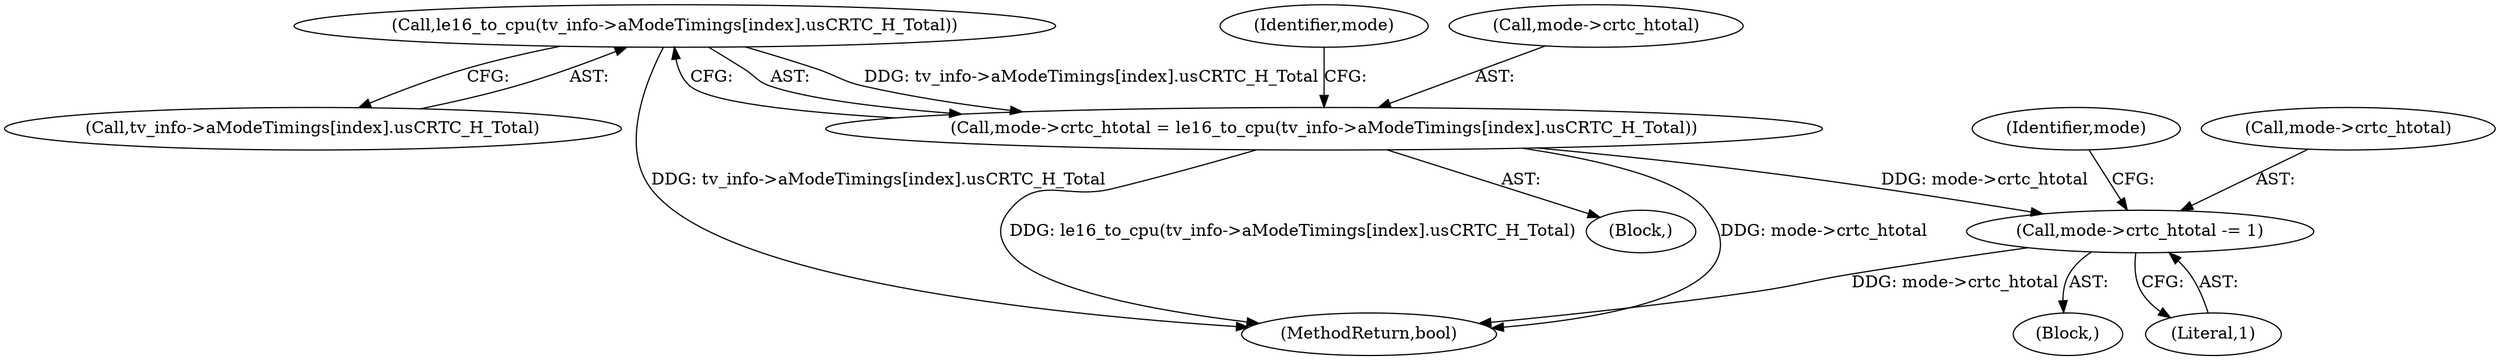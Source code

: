 digraph "0_linux_0031c41be5c529f8329e327b63cde92ba1284842@array" {
"1000167" [label="(Call,le16_to_cpu(tv_info->aModeTimings[index].usCRTC_H_Total))"];
"1000163" [label="(Call,mode->crtc_htotal = le16_to_cpu(tv_info->aModeTimings[index].usCRTC_H_Total))"];
"1000358" [label="(Call,mode->crtc_htotal -= 1)"];
"1000167" [label="(Call,le16_to_cpu(tv_info->aModeTimings[index].usCRTC_H_Total))"];
"1000168" [label="(Call,tv_info->aModeTimings[index].usCRTC_H_Total)"];
"1000365" [label="(Identifier,mode)"];
"1000144" [label="(Block,)"];
"1000177" [label="(Identifier,mode)"];
"1000357" [label="(Block,)"];
"1000558" [label="(MethodReturn,bool)"];
"1000164" [label="(Call,mode->crtc_htotal)"];
"1000362" [label="(Literal,1)"];
"1000359" [label="(Call,mode->crtc_htotal)"];
"1000163" [label="(Call,mode->crtc_htotal = le16_to_cpu(tv_info->aModeTimings[index].usCRTC_H_Total))"];
"1000358" [label="(Call,mode->crtc_htotal -= 1)"];
"1000167" -> "1000163"  [label="AST: "];
"1000167" -> "1000168"  [label="CFG: "];
"1000168" -> "1000167"  [label="AST: "];
"1000163" -> "1000167"  [label="CFG: "];
"1000167" -> "1000558"  [label="DDG: tv_info->aModeTimings[index].usCRTC_H_Total"];
"1000167" -> "1000163"  [label="DDG: tv_info->aModeTimings[index].usCRTC_H_Total"];
"1000163" -> "1000144"  [label="AST: "];
"1000164" -> "1000163"  [label="AST: "];
"1000177" -> "1000163"  [label="CFG: "];
"1000163" -> "1000558"  [label="DDG: mode->crtc_htotal"];
"1000163" -> "1000558"  [label="DDG: le16_to_cpu(tv_info->aModeTimings[index].usCRTC_H_Total)"];
"1000163" -> "1000358"  [label="DDG: mode->crtc_htotal"];
"1000358" -> "1000357"  [label="AST: "];
"1000358" -> "1000362"  [label="CFG: "];
"1000359" -> "1000358"  [label="AST: "];
"1000362" -> "1000358"  [label="AST: "];
"1000365" -> "1000358"  [label="CFG: "];
"1000358" -> "1000558"  [label="DDG: mode->crtc_htotal"];
}
